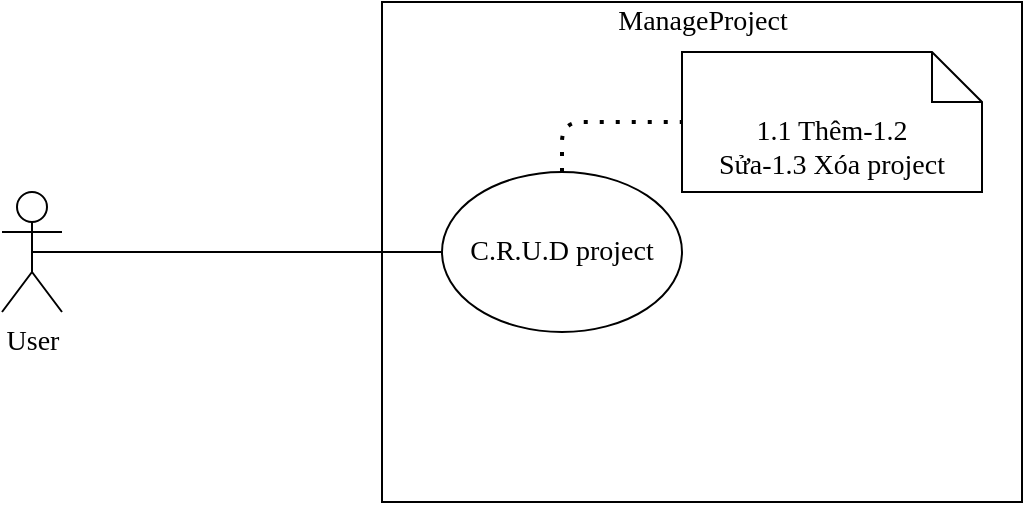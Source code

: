<mxfile version="13.10.2" type="google"><diagram id="gJt_-83C8WuDlanUSNvH" name="Page-1"><mxGraphModel dx="1210" dy="659" grid="1" gridSize="10" guides="1" tooltips="1" connect="1" arrows="1" fold="1" page="1" pageScale="1" pageWidth="850" pageHeight="1100" math="0" shadow="0"><root><mxCell id="0"/><mxCell id="1" parent="0"/><mxCell id="tIerfkIsis19B_1zwWhS-1" value="" style="rounded=0;whiteSpace=wrap;html=1;fontFamily=Verdana;fontSize=14;" parent="1" vertex="1"><mxGeometry x="360" y="40" width="320" height="250" as="geometry"/></mxCell><mxCell id="tIerfkIsis19B_1zwWhS-2" value="ManageProject" style="text;html=1;align=center;verticalAlign=middle;resizable=0;points=[];autosize=1;fontFamily=Verdana;fontSize=14;" parent="1" vertex="1"><mxGeometry x="460" y="40" width="120" height="20" as="geometry"/></mxCell><mxCell id="tIerfkIsis19B_1zwWhS-3" value="User" style="shape=umlActor;verticalLabelPosition=bottom;verticalAlign=top;html=1;outlineConnect=0;fontFamily=Verdana;fontSize=14;" parent="1" vertex="1"><mxGeometry x="170" y="135" width="30" height="60" as="geometry"/></mxCell><mxCell id="tIerfkIsis19B_1zwWhS-4" value="C.R.U.D project" style="ellipse;whiteSpace=wrap;html=1;fontFamily=Verdana;fontSize=14;" parent="1" vertex="1"><mxGeometry x="390" y="125" width="120" height="80" as="geometry"/></mxCell><mxCell id="tIerfkIsis19B_1zwWhS-5" value="" style="endArrow=none;html=1;fontFamily=Verdana;fontSize=14;entryX=0;entryY=0.5;entryDx=0;entryDy=0;exitX=0.5;exitY=0.5;exitDx=0;exitDy=0;exitPerimeter=0;" parent="1" source="tIerfkIsis19B_1zwWhS-3" target="tIerfkIsis19B_1zwWhS-4" edge="1"><mxGeometry width="50" height="50" relative="1" as="geometry"><mxPoint x="400" y="280" as="sourcePoint"/><mxPoint x="450" y="230" as="targetPoint"/></mxGeometry></mxCell><mxCell id="tIerfkIsis19B_1zwWhS-6" value="&lt;div&gt;1.1 Thêm-1.2&lt;/div&gt;&lt;div&gt;Sửa-1.3 Xóa project&lt;/div&gt;" style="shape=note2;boundedLbl=1;whiteSpace=wrap;html=1;size=25;verticalAlign=top;align=center;fontFamily=Verdana;fontSize=14;" parent="1" vertex="1"><mxGeometry x="510" y="65" width="150" height="70" as="geometry"/></mxCell><mxCell id="tIerfkIsis19B_1zwWhS-7" value="" style="endArrow=none;dashed=1;html=1;dashPattern=1 3;strokeWidth=2;fontFamily=Verdana;fontSize=14;entryX=0;entryY=0.5;entryDx=0;entryDy=0;entryPerimeter=0;exitX=0.5;exitY=0;exitDx=0;exitDy=0;" parent="1" source="tIerfkIsis19B_1zwWhS-4" target="tIerfkIsis19B_1zwWhS-6" edge="1"><mxGeometry width="50" height="50" relative="1" as="geometry"><mxPoint x="400" y="280" as="sourcePoint"/><mxPoint x="450" y="230" as="targetPoint"/><Array as="points"><mxPoint x="450" y="100"/></Array></mxGeometry></mxCell></root></mxGraphModel></diagram></mxfile>